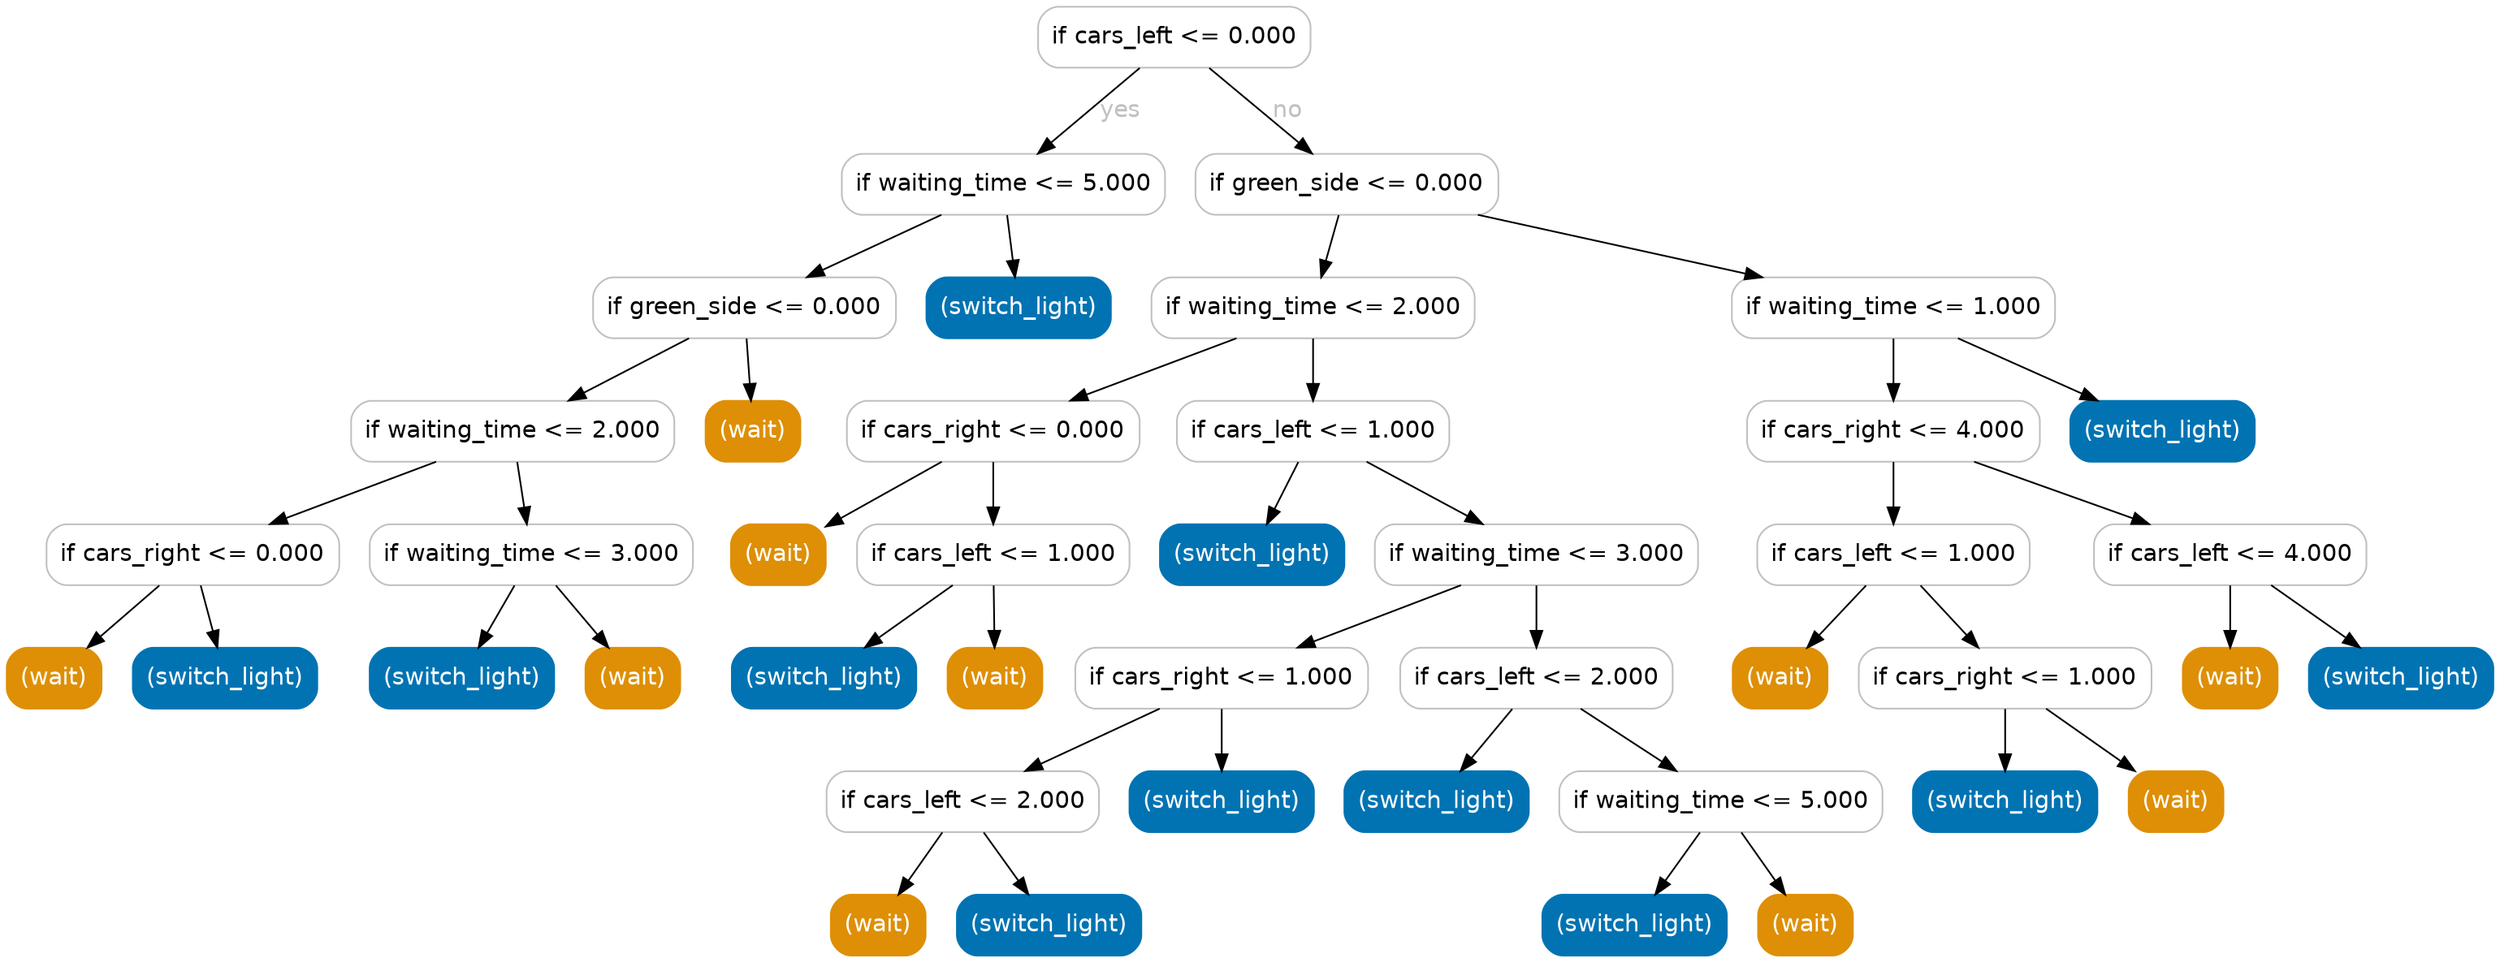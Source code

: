 digraph Tree {
	graph [bb="0,0,1469.5,561"];
	node [color=gray,
		fillcolor=white,
		fontname=helvetica,
		label="\N",
		shape=box,
		style="filled, rounded"
	];
	edge [fontname=helvetica];
	0	[height=0.5,
		label="if cars_left <= 0.000",
		pos="690,543",
		width=2.2361];
	1	[height=0.5,
		label="if waiting_time <= 5.000",
		pos="589,456",
		width=2.6528];
	0 -> 1	[fontcolor=gray,
		label=yes,
		lp="658.5,499.5",
		pos="e,609.41,474.18 669.56,524.8 654.5,512.13 633.84,494.73 617.21,480.74"];
	12	[height=0.5,
		label="if green_side <= 0.000",
		pos="792,456",
		width=2.4861];
	0 -> 12	[fontcolor=gray,
		label=no,
		lp="757,499.5",
		pos="e,771.39,474.18 710.64,524.8 725.85,512.13 746.72,494.73 763.51,480.74"];
	2	[height=0.5,
		label="if green_side <= 0.000",
		pos="436,383",
		width=2.4861];
	1 -> 2	[fontcolor=gray,
		pos="e,472.88,401.11 552.35,437.99 531.31,428.23 504.69,415.88 482.22,405.45"];
	11	[color="#0173b2",
		fillcolor="#0173b2",
		fontcolor=white,
		height=0.5,
		label="(switch_light)",
		pos="598,383",
		width=1.5139];
	1 -> 11	[fontcolor=gray,
		pos="e,595.84,401.03 591.18,437.81 592.2,429.79 593.43,420.05 594.57,411.07"];
	3	[height=0.5,
		label="if waiting_time <= 2.000",
		pos="299,310",
		width=2.6528];
	2 -> 3	[fontcolor=gray,
		pos="e,332.02,328.11 403.19,364.99 384.51,355.32 360.93,343.1 340.93,332.73"];
	10	[color="#de8f05",
		fillcolor="#de8f05",
		fontcolor=white,
		height=0.5,
		label="(wait)",
		pos="441,310",
		width=0.77778];
	2 -> 10	[fontcolor=gray,
		pos="e,439.8,328.03 437.21,364.81 437.78,356.79 438.46,347.05 439.09,338.07"];
	4	[height=0.5,
		label="if cars_right <= 0.000",
		pos="110,237",
		width=2.4028];
	3 -> 4	[fontcolor=gray,
		pos="e,155.56,255.11 253.73,291.99 227.16,282.01 193.38,269.32 165.25,258.76"];
	7	[height=0.5,
		label="if waiting_time <= 3.000",
		pos="310,237",
		width=2.6528];
	3 -> 7	[fontcolor=gray,
		pos="e,307.36,255.03 301.66,291.81 302.91,283.79 304.42,274.05 305.81,265.07"];
	5	[color="#de8f05",
		fillcolor="#de8f05",
		fontcolor=white,
		height=0.5,
		label="(wait)",
		pos="28,164",
		width=0.77778];
	4 -> 5	[fontcolor=gray,
		pos="e,47.667,182.03 90.15,218.81 79.675,209.74 66.663,198.48 55.257,188.6"];
	6	[color="#0173b2",
		fillcolor="#0173b2",
		fontcolor=white,
		height=0.5,
		label="(switch_light)",
		pos="129,164",
		width=1.5139];
	4 -> 6	[fontcolor=gray,
		pos="e,124.44,182.03 114.6,218.81 116.77,210.7 119.41,200.84 121.83,191.78"];
	8	[color="#0173b2",
		fillcolor="#0173b2",
		fontcolor=white,
		height=0.5,
		label="(switch_light)",
		pos="269,164",
		width=1.5139];
	7 -> 8	[fontcolor=gray,
		pos="e,278.83,182.03 300.08,218.81 295.24,210.44 289.33,200.2 283.96,190.9"];
	9	[color="#de8f05",
		fillcolor="#de8f05",
		fontcolor=white,
		height=0.5,
		label="(wait)",
		pos="370,164",
		width=0.77778];
	7 -> 9	[fontcolor=gray,
		pos="e,355.61,182.03 324.52,218.81 331.89,210.09 340.98,199.34 349.09,189.75"];
	13	[height=0.5,
		label="if waiting_time <= 2.000",
		pos="772,383",
		width=2.6528];
	12 -> 13	[fontcolor=gray,
		pos="e,776.8,401.03 787.16,437.81 784.87,429.7 782.09,419.84 779.54,410.78"];
	32	[height=0.5,
		label="if waiting_time <= 1.000",
		pos="1115,383",
		width=2.6528];
	12 -> 32	[fontcolor=gray,
		pos="e,1037.4,401.05 869.37,437.99 916.95,427.53 978.04,414.11 1027.4,403.26"];
	14	[height=0.5,
		label="if cars_right <= 0.000",
		pos="583,310",
		width=2.4028];
	13 -> 14	[fontcolor=gray,
		pos="e,628.56,328.11 726.73,364.99 700.16,355.01 666.38,342.32 638.25,331.76"];
	19	[height=0.5,
		label="if cars_left <= 1.000",
		pos="772,310",
		width=2.2361];
	13 -> 19	[fontcolor=gray,
		pos="e,772,328.03 772,364.81 772,356.79 772,347.05 772,338.07"];
	15	[color="#de8f05",
		fillcolor="#de8f05",
		fontcolor=white,
		height=0.5,
		label="(wait)",
		pos="456,237",
		width=0.77778];
	14 -> 15	[fontcolor=gray,
		pos="e,484,253.65 552.58,291.99 534.67,281.98 511.89,269.25 492.95,258.66"];
	16	[height=0.5,
		label="if cars_left <= 1.000",
		pos="583,237",
		width=2.2361];
	14 -> 16	[fontcolor=gray,
		pos="e,583,255.03 583,291.81 583,283.79 583,274.05 583,265.07"];
	17	[color="#0173b2",
		fillcolor="#0173b2",
		fontcolor=white,
		height=0.5,
		label="(switch_light)",
		pos="483,164",
		width=1.5139];
	16 -> 17	[fontcolor=gray,
		pos="e,507.1,182.11 559.05,218.99 546.03,209.75 529.75,198.19 515.59,188.14"];
	18	[color="#de8f05",
		fillcolor="#de8f05",
		fontcolor=white,
		height=0.5,
		label="(wait)",
		pos="584,164",
		width=0.77778];
	16 -> 18	[fontcolor=gray,
		pos="e,583.76,182.03 583.24,218.81 583.36,210.79 583.49,201.05 583.62,192.07"];
	20	[color="#0173b2",
		fillcolor="#0173b2",
		fontcolor=white,
		height=0.5,
		label="(switch_light)",
		pos="736,237",
		width=1.5139];
	19 -> 20	[fontcolor=gray,
		pos="e,744.63,255.03 763.29,291.81 759.08,283.53 753.95,273.41 749.28,264.19"];
	21	[height=0.5,
		label="if waiting_time <= 3.000",
		pos="904,237",
		width=2.6528];
	19 -> 21	[fontcolor=gray,
		pos="e,872.18,255.11 803.62,291.99 821.53,282.36 844.12,270.21 863.34,259.87"];
	22	[height=0.5,
		label="if cars_right <= 1.000",
		pos="718,164",
		width=2.4028];
	21 -> 22	[fontcolor=gray,
		pos="e,762.83,182.11 859.45,218.99 833.3,209.01 800.06,196.32 772.37,185.76"];
	27	[height=0.5,
		label="if cars_left <= 2.000",
		pos="904,164",
		width=2.2361];
	21 -> 27	[fontcolor=gray,
		pos="e,904,182.03 904,218.81 904,210.79 904,201.05 904,192.07"];
	23	[height=0.5,
		label="if cars_left <= 2.000",
		pos="565,91",
		width=2.2361];
	22 -> 23	[fontcolor=gray,
		pos="e,601.88,109.11 681.35,145.99 660.31,136.23 633.69,123.88 611.22,113.45"];
	26	[color="#0173b2",
		fillcolor="#0173b2",
		fontcolor=white,
		height=0.5,
		label="(switch_light)",
		pos="718,91",
		width=1.5139];
	22 -> 26	[fontcolor=gray,
		pos="e,718,109.03 718,145.81 718,137.79 718,128.05 718,119.07"];
	24	[color="#de8f05",
		fillcolor="#de8f05",
		fontcolor=white,
		height=0.5,
		label="(wait)",
		pos="515,18",
		width=0.77778];
	23 -> 24	[fontcolor=gray,
		pos="e,526.99,36.029 552.9,72.813 546.88,64.266 539.49,53.769 532.83,44.323"];
	25	[color="#0173b2",
		fillcolor="#0173b2",
		fontcolor=white,
		height=0.5,
		label="(switch_light)",
		pos="616,18",
		width=1.5139];
	23 -> 25	[fontcolor=gray,
		pos="e,603.77,36.029 577.35,72.813 583.48,64.266 591.02,53.769 597.81,44.323"];
	28	[color="#0173b2",
		fillcolor="#0173b2",
		fontcolor=white,
		height=0.5,
		label="(switch_light)",
		pos="845,91",
		width=1.5139];
	27 -> 28	[fontcolor=gray,
		pos="e,859.15,109.03 889.72,145.81 882.47,137.09 873.54,126.34 865.56,116.75"];
	29	[height=0.5,
		label="if waiting_time <= 5.000",
		pos="1013,91",
		width=2.6528];
	27 -> 29	[fontcolor=gray,
		pos="e,986.73,109.11 930.11,145.99 944.56,136.58 962.71,124.76 978.34,114.57"];
	30	[color="#0173b2",
		fillcolor="#0173b2",
		fontcolor=white,
		height=0.5,
		label="(switch_light)",
		pos="962,18",
		width=1.5139];
	29 -> 30	[fontcolor=gray,
		pos="e,974.23,36.029 1000.7,72.813 994.52,64.266 986.98,53.769 980.19,44.323"];
	31	[color="#de8f05",
		fillcolor="#de8f05",
		fontcolor=white,
		height=0.5,
		label="(wait)",
		pos="1063,18",
		width=0.77778];
	29 -> 31	[fontcolor=gray,
		pos="e,1051,36.029 1025.1,72.813 1031.1,64.266 1038.5,53.769 1045.2,44.323"];
	33	[height=0.5,
		label="if cars_right <= 4.000",
		pos="1115,310",
		width=2.4028];
	32 -> 33	[fontcolor=gray,
		pos="e,1115,328.03 1115,364.81 1115,356.79 1115,347.05 1115,338.07"];
	42	[color="#0173b2",
		fillcolor="#0173b2",
		fontcolor=white,
		height=0.5,
		label="(switch_light)",
		pos="1274,310",
		width=1.5139];
	32 -> 42	[fontcolor=gray,
		pos="e,1235.7,328.11 1153.1,364.99 1175,355.19 1202.9,342.77 1226.3,332.31"];
	34	[height=0.5,
		label="if cars_left <= 1.000",
		pos="1115,237",
		width=2.2361];
	33 -> 34	[fontcolor=gray,
		pos="e,1115,255.03 1115,291.81 1115,283.79 1115,274.05 1115,265.07"];
	39	[height=0.5,
		label="if cars_left <= 4.000",
		pos="1314,237",
		width=2.2361];
	33 -> 39	[fontcolor=gray,
		pos="e,1266,255.11 1162.7,291.99 1190.9,281.92 1226.8,269.1 1256.6,258.48"];
	35	[color="#de8f05",
		fillcolor="#de8f05",
		fontcolor=white,
		height=0.5,
		label="(wait)",
		pos="1048,164",
		width=0.77778];
	34 -> 35	[fontcolor=gray,
		pos="e,1064.1,182.03 1098.8,218.81 1090.5,210 1080.2,199.13 1071.1,189.46"];
	36	[height=0.5,
		label="if cars_right <= 1.000",
		pos="1181,164",
		width=2.4028];
	34 -> 36	[fontcolor=gray,
		pos="e,1165.2,182.03 1131,218.81 1139.2,210 1149.3,199.13 1158.3,189.46"];
	37	[color="#0173b2",
		fillcolor="#0173b2",
		fontcolor=white,
		height=0.5,
		label="(switch_light)",
		pos="1181,91",
		width=1.5139];
	36 -> 37	[fontcolor=gray,
		pos="e,1181,109.03 1181,145.81 1181,137.79 1181,128.05 1181,119.07"];
	38	[color="#de8f05",
		fillcolor="#de8f05",
		fontcolor=white,
		height=0.5,
		label="(wait)",
		pos="1282,91",
		width=0.77778];
	36 -> 38	[fontcolor=gray,
		pos="e,1257.7,109.11 1205.2,145.99 1218.3,136.75 1234.8,125.19 1249.1,115.14"];
	40	[color="#de8f05",
		fillcolor="#de8f05",
		fontcolor=white,
		height=0.5,
		label="(wait)",
		pos="1314,164",
		width=0.77778];
	39 -> 40	[fontcolor=gray,
		pos="e,1314,182.03 1314,218.81 1314,210.79 1314,201.05 1314,192.07"];
	41	[color="#0173b2",
		fillcolor="#0173b2",
		fontcolor=white,
		height=0.5,
		label="(switch_light)",
		pos="1415,164",
		width=1.5139];
	39 -> 41	[fontcolor=gray,
		pos="e,1390.7,182.11 1338.2,218.99 1351.3,209.75 1367.8,198.19 1382.1,188.14"];
}
